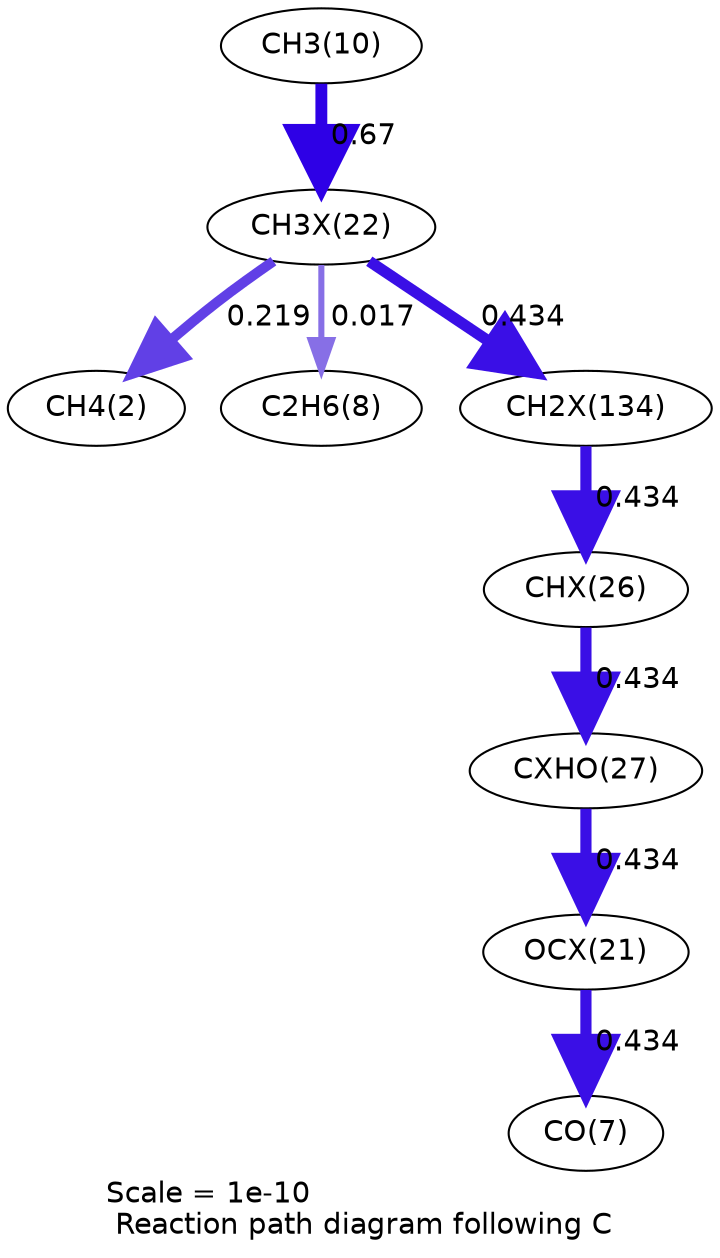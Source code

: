 digraph reaction_paths {
center=1;
s28 -> s4[fontname="Helvetica", penwidth=4.85, arrowsize=2.43, color="0.7, 0.719, 0.9"
, label=" 0.219"];
s28 -> s10[fontname="Helvetica", penwidth=2.92, arrowsize=1.46, color="0.7, 0.517, 0.9"
, label=" 0.017"];
s12 -> s28[fontname="Helvetica", penwidth=5.7, arrowsize=2.85, color="0.7, 1.17, 0.9"
, label=" 0.67"];
s28 -> s39[fontname="Helvetica", penwidth=5.37, arrowsize=2.68, color="0.7, 0.934, 0.9"
, label=" 0.434"];
s39 -> s30[fontname="Helvetica", penwidth=5.37, arrowsize=2.68, color="0.7, 0.934, 0.9"
, label=" 0.434"];
s30 -> s31[fontname="Helvetica", penwidth=5.37, arrowsize=2.68, color="0.7, 0.934, 0.9"
, label=" 0.434"];
s31 -> s27[fontname="Helvetica", penwidth=5.37, arrowsize=2.68, color="0.7, 0.934, 0.9"
, label=" 0.434"];
s27 -> s9[fontname="Helvetica", penwidth=5.37, arrowsize=2.69, color="0.7, 0.934, 0.9"
, label=" 0.434"];
s4 [ fontname="Helvetica", label="CH4(2)"];
s9 [ fontname="Helvetica", label="CO(7)"];
s10 [ fontname="Helvetica", label="C2H6(8)"];
s12 [ fontname="Helvetica", label="CH3(10)"];
s27 [ fontname="Helvetica", label="OCX(21)"];
s28 [ fontname="Helvetica", label="CH3X(22)"];
s30 [ fontname="Helvetica", label="CHX(26)"];
s31 [ fontname="Helvetica", label="CXHO(27)"];
s39 [ fontname="Helvetica", label="CH2X(134)"];
 label = "Scale = 1e-10\l Reaction path diagram following C";
 fontname = "Helvetica";
}
